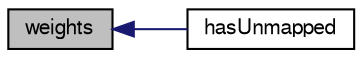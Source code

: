 digraph "weights"
{
  bgcolor="transparent";
  edge [fontname="FreeSans",fontsize="10",labelfontname="FreeSans",labelfontsize="10"];
  node [fontname="FreeSans",fontsize="10",shape=record];
  rankdir="LR";
  Node208 [label="weights",height=0.2,width=0.4,color="black", fillcolor="grey75", style="filled", fontcolor="black"];
  Node208 -> Node209 [dir="back",color="midnightblue",fontsize="10",style="solid",fontname="FreeSans"];
  Node209 [label="hasUnmapped",height=0.2,width=0.4,color="black",URL="$a22782.html#a2a59d1ca6503d9bd9cf0322d76c86214",tooltip="Are there unmapped values? I.e. do all size() elements get. "];
}
